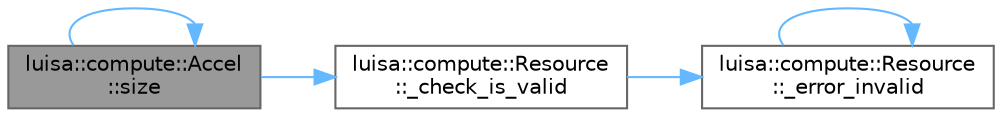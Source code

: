 digraph "luisa::compute::Accel::size"
{
 // LATEX_PDF_SIZE
  bgcolor="transparent";
  edge [fontname=Helvetica,fontsize=10,labelfontname=Helvetica,labelfontsize=10];
  node [fontname=Helvetica,fontsize=10,shape=box,height=0.2,width=0.4];
  rankdir="LR";
  Node1 [id="Node000001",label="luisa::compute::Accel\l::size",height=0.2,width=0.4,color="gray40", fillcolor="grey60", style="filled", fontcolor="black",tooltip=" "];
  Node1 -> Node2 [id="edge5_Node000001_Node000002",color="steelblue1",style="solid",tooltip=" "];
  Node2 [id="Node000002",label="luisa::compute::Resource\l::_check_is_valid",height=0.2,width=0.4,color="grey40", fillcolor="white", style="filled",URL="$classluisa_1_1compute_1_1_resource.html#acd4eeb601dbaa644497541380a30c9aa",tooltip=" "];
  Node2 -> Node3 [id="edge6_Node000002_Node000003",color="steelblue1",style="solid",tooltip=" "];
  Node3 [id="Node000003",label="luisa::compute::Resource\l::_error_invalid",height=0.2,width=0.4,color="grey40", fillcolor="white", style="filled",URL="$classluisa_1_1compute_1_1_resource.html#a98f3cf67e789cf526dce15ddbaf4b949",tooltip=" "];
  Node3 -> Node3 [id="edge7_Node000003_Node000003",color="steelblue1",style="solid",tooltip=" "];
  Node1 -> Node1 [id="edge8_Node000001_Node000001",color="steelblue1",style="solid",tooltip=" "];
}
